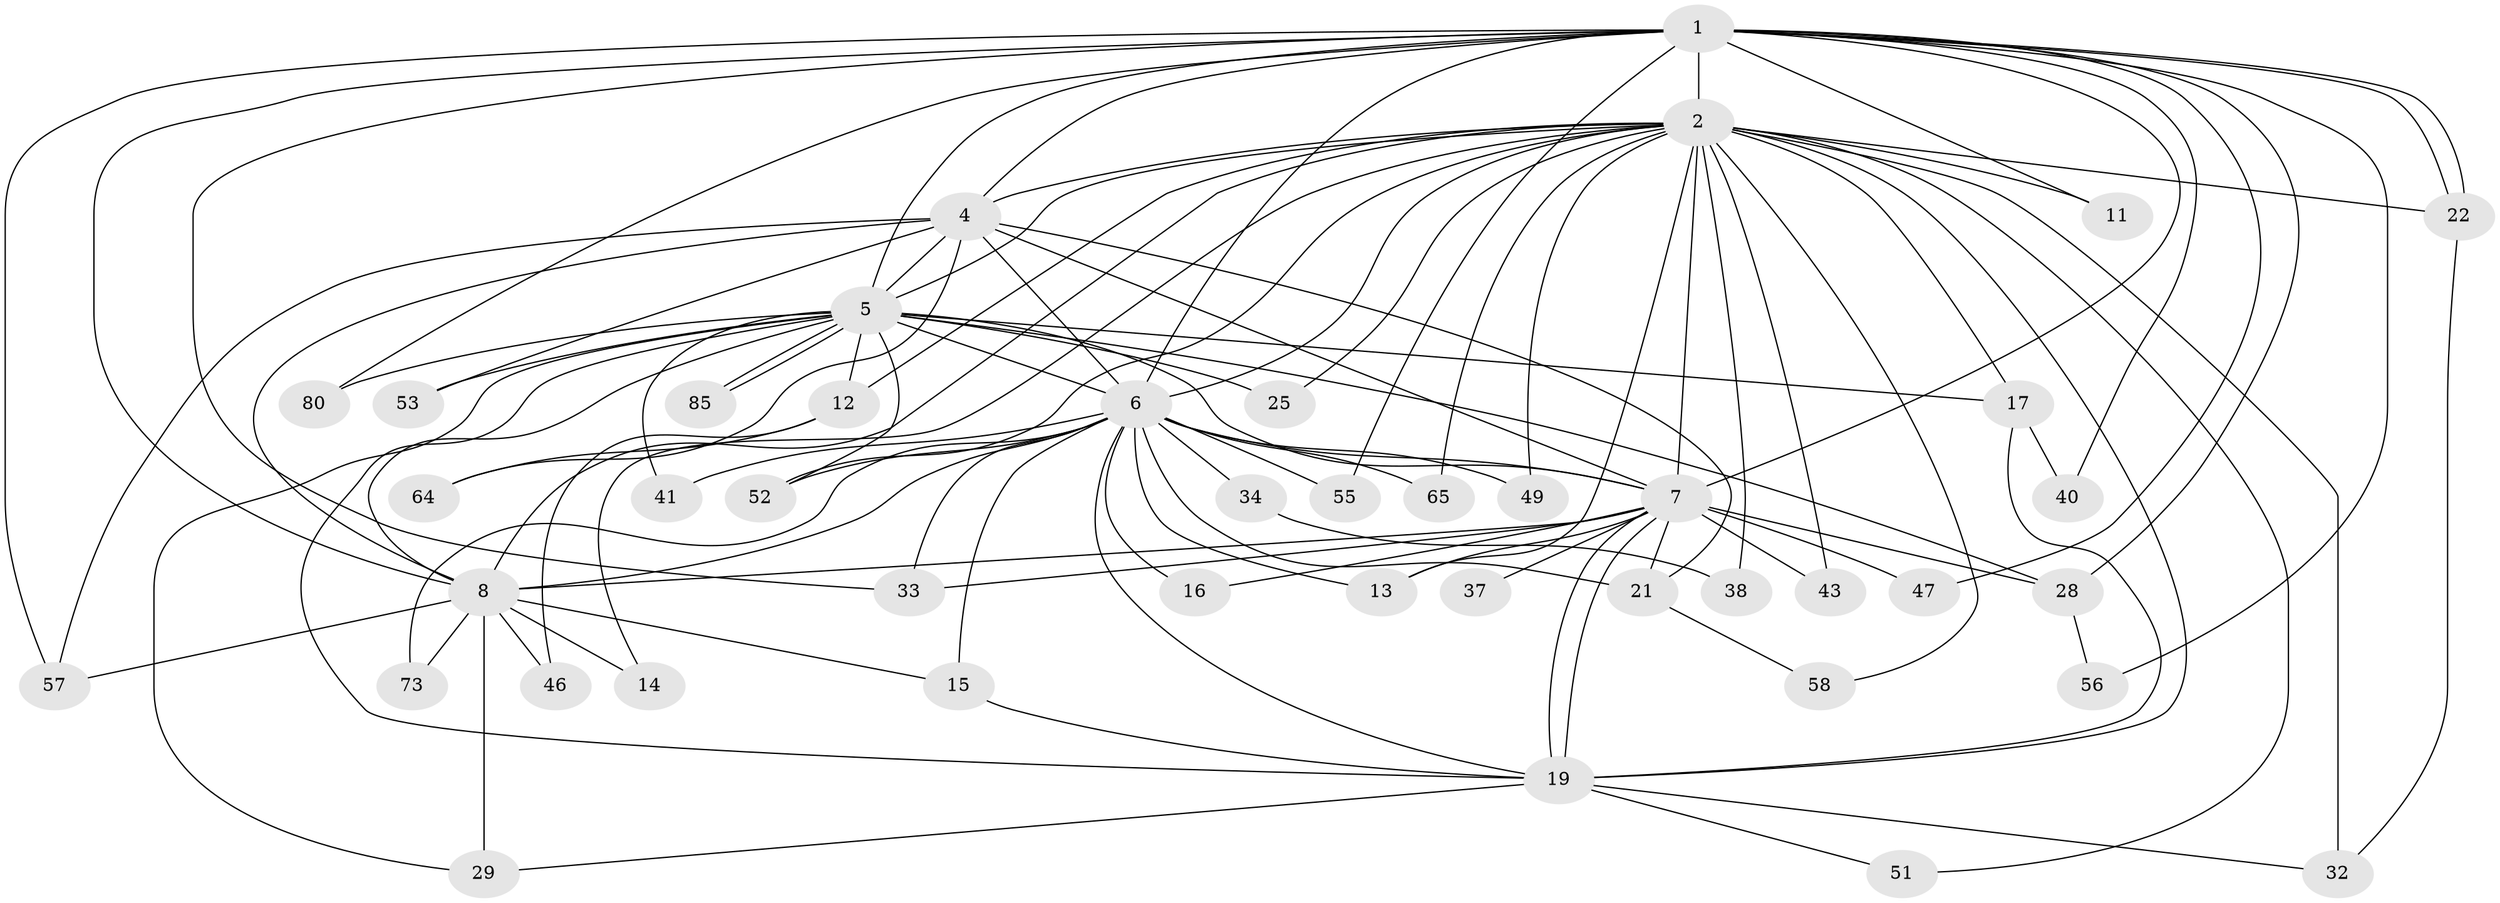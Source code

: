 // original degree distribution, {21: 0.023255813953488372, 22: 0.03488372093023256, 17: 0.023255813953488372, 20: 0.011627906976744186, 16: 0.011627906976744186, 15: 0.011627906976744186, 2: 0.5348837209302325, 4: 0.10465116279069768, 3: 0.22093023255813954, 10: 0.011627906976744186, 6: 0.011627906976744186}
// Generated by graph-tools (version 1.1) at 2025/13/03/09/25 04:13:56]
// undirected, 43 vertices, 105 edges
graph export_dot {
graph [start="1"]
  node [color=gray90,style=filled];
  1;
  2 [super="+3+69+18"];
  4;
  5;
  6 [super="+10"];
  7 [super="+63+81+9+26"];
  8;
  11;
  12;
  13 [super="+54"];
  14;
  15 [super="+45"];
  16;
  17 [super="+71"];
  19 [super="+72+86+24+61+27+35"];
  21;
  22 [super="+39"];
  25;
  28 [super="+76"];
  29 [super="+60"];
  32 [super="+44"];
  33 [super="+75+62"];
  34 [super="+67"];
  37;
  38;
  40;
  41;
  43;
  46;
  47;
  49;
  51;
  52 [super="+82"];
  53 [super="+78"];
  55;
  56;
  57 [super="+79"];
  58;
  64;
  65;
  73;
  80;
  85;
  1 -- 2 [weight=3];
  1 -- 4;
  1 -- 5;
  1 -- 6 [weight=2];
  1 -- 7 [weight=2];
  1 -- 8;
  1 -- 11;
  1 -- 22;
  1 -- 22;
  1 -- 28;
  1 -- 40;
  1 -- 47;
  1 -- 55;
  1 -- 56;
  1 -- 57;
  1 -- 80;
  1 -- 33;
  2 -- 4 [weight=2];
  2 -- 5 [weight=2];
  2 -- 6 [weight=4];
  2 -- 7 [weight=7];
  2 -- 8 [weight=2];
  2 -- 17 [weight=2];
  2 -- 25;
  2 -- 32;
  2 -- 38;
  2 -- 49;
  2 -- 52;
  2 -- 58;
  2 -- 65;
  2 -- 19 [weight=3];
  2 -- 11;
  2 -- 12;
  2 -- 14;
  2 -- 22;
  2 -- 51;
  2 -- 43;
  2 -- 13;
  4 -- 5;
  4 -- 6 [weight=4];
  4 -- 7 [weight=3];
  4 -- 8;
  4 -- 21;
  4 -- 53 [weight=2];
  4 -- 64;
  4 -- 57;
  5 -- 6 [weight=3];
  5 -- 7 [weight=2];
  5 -- 8;
  5 -- 12;
  5 -- 17;
  5 -- 25;
  5 -- 28;
  5 -- 29;
  5 -- 41;
  5 -- 53;
  5 -- 80;
  5 -- 85;
  5 -- 85;
  5 -- 52;
  5 -- 19;
  6 -- 7 [weight=7];
  6 -- 8 [weight=2];
  6 -- 13;
  6 -- 15;
  6 -- 16;
  6 -- 41;
  6 -- 49;
  6 -- 52;
  6 -- 19;
  6 -- 33;
  6 -- 65;
  6 -- 34 [weight=2];
  6 -- 73;
  6 -- 21;
  6 -- 55;
  7 -- 8 [weight=3];
  7 -- 19 [weight=3];
  7 -- 19;
  7 -- 33 [weight=3];
  7 -- 37 [weight=2];
  7 -- 28;
  7 -- 13 [weight=2];
  7 -- 16;
  7 -- 21;
  7 -- 43;
  7 -- 47;
  8 -- 14;
  8 -- 15;
  8 -- 29;
  8 -- 46;
  8 -- 57;
  8 -- 73;
  12 -- 46;
  12 -- 64;
  15 -- 19;
  17 -- 40;
  17 -- 19;
  19 -- 51;
  19 -- 29;
  19 -- 32;
  21 -- 58;
  22 -- 32;
  28 -- 56;
  34 -- 38;
}
